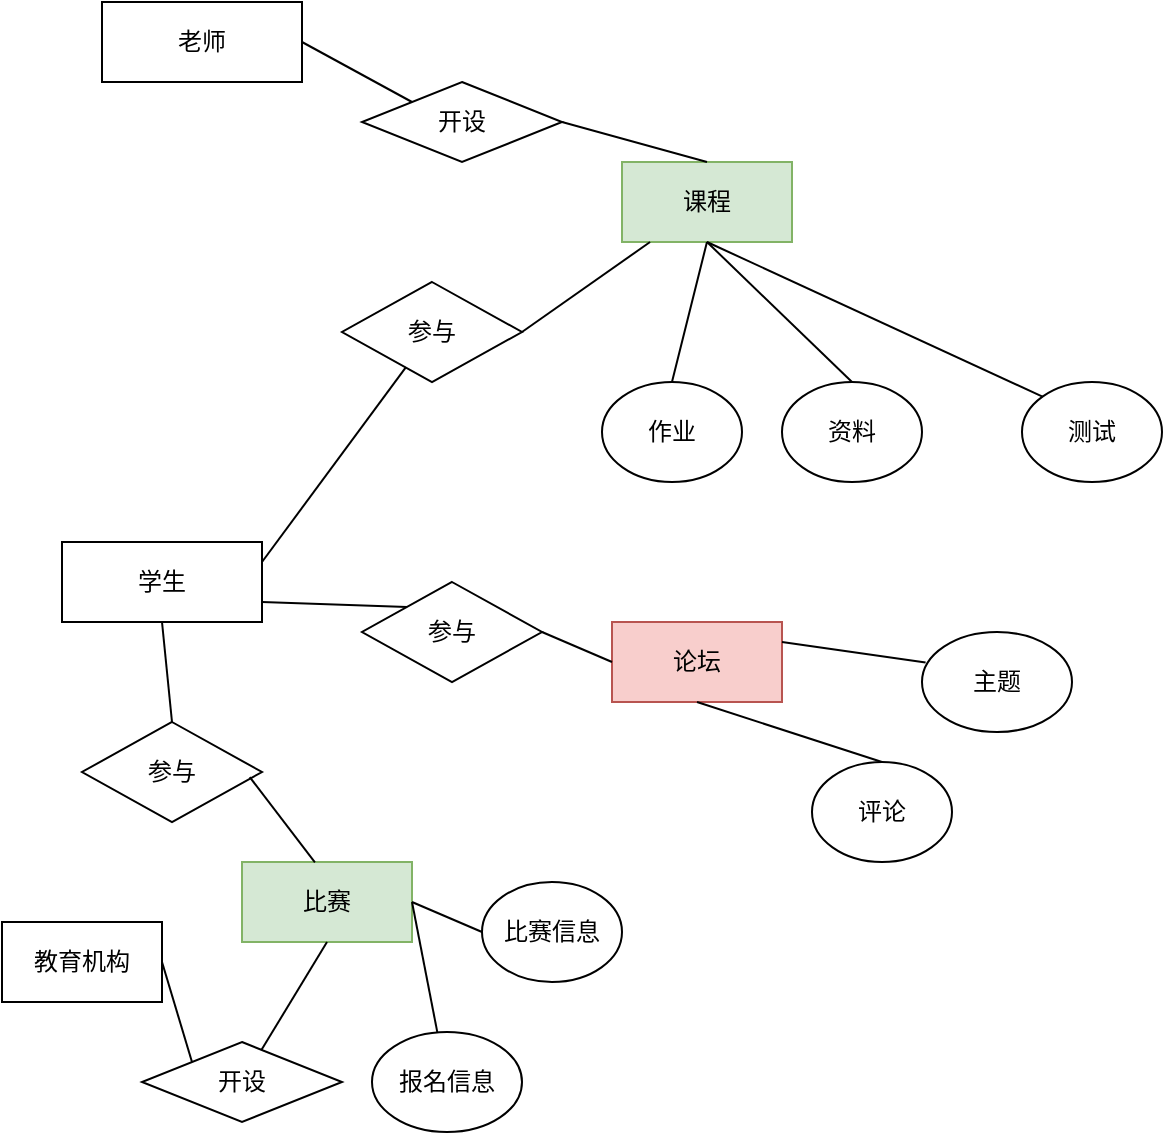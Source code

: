 <mxfile version="23.1.5" type="device">
  <diagram id="R2lEEEUBdFMjLlhIrx00" name="Page-1">
    <mxGraphModel dx="1104" dy="606" grid="1" gridSize="10" guides="1" tooltips="1" connect="1" arrows="1" fold="1" page="1" pageScale="1" pageWidth="850" pageHeight="1100" math="0" shadow="0" extFonts="Permanent Marker^https://fonts.googleapis.com/css?family=Permanent+Marker">
      <root>
        <mxCell id="0" />
        <mxCell id="1" parent="0" />
        <mxCell id="cAD1iMnfDI7gV6fziXgr-1" value="老师" style="rounded=0;whiteSpace=wrap;html=1;" vertex="1" parent="1">
          <mxGeometry x="70" y="250" width="100" height="40" as="geometry" />
        </mxCell>
        <mxCell id="cAD1iMnfDI7gV6fziXgr-3" value="学生" style="rounded=0;whiteSpace=wrap;html=1;" vertex="1" parent="1">
          <mxGeometry x="50" y="520" width="100" height="40" as="geometry" />
        </mxCell>
        <mxCell id="cAD1iMnfDI7gV6fziXgr-4" value="开设" style="rhombus;whiteSpace=wrap;html=1;" vertex="1" parent="1">
          <mxGeometry x="200" y="290" width="100" height="40" as="geometry" />
        </mxCell>
        <mxCell id="cAD1iMnfDI7gV6fziXgr-8" value="" style="endArrow=none;html=1;rounded=0;entryX=0;entryY=0;entryDx=0;entryDy=0;" edge="1" parent="1" target="cAD1iMnfDI7gV6fziXgr-4">
          <mxGeometry width="50" height="50" relative="1" as="geometry">
            <mxPoint x="170" y="270" as="sourcePoint" />
            <mxPoint x="220" y="220" as="targetPoint" />
          </mxGeometry>
        </mxCell>
        <mxCell id="cAD1iMnfDI7gV6fziXgr-10" value="课程" style="rounded=0;whiteSpace=wrap;html=1;fillColor=#d5e8d4;strokeColor=#82b366;" vertex="1" parent="1">
          <mxGeometry x="330" y="330" width="85" height="40" as="geometry" />
        </mxCell>
        <mxCell id="cAD1iMnfDI7gV6fziXgr-12" value="" style="endArrow=none;html=1;rounded=0;entryX=0.5;entryY=0;entryDx=0;entryDy=0;" edge="1" parent="1" target="cAD1iMnfDI7gV6fziXgr-10">
          <mxGeometry width="50" height="50" relative="1" as="geometry">
            <mxPoint x="300" y="310" as="sourcePoint" />
            <mxPoint x="350" y="260" as="targetPoint" />
          </mxGeometry>
        </mxCell>
        <mxCell id="cAD1iMnfDI7gV6fziXgr-13" value="参与" style="rhombus;whiteSpace=wrap;html=1;" vertex="1" parent="1">
          <mxGeometry x="190" y="390" width="90" height="50" as="geometry" />
        </mxCell>
        <mxCell id="cAD1iMnfDI7gV6fziXgr-14" value="" style="endArrow=none;html=1;rounded=0;exitX=1;exitY=0.25;exitDx=0;exitDy=0;" edge="1" parent="1" source="cAD1iMnfDI7gV6fziXgr-3" target="cAD1iMnfDI7gV6fziXgr-13">
          <mxGeometry width="50" height="50" relative="1" as="geometry">
            <mxPoint x="150" y="430" as="sourcePoint" />
            <mxPoint x="200" y="380" as="targetPoint" />
          </mxGeometry>
        </mxCell>
        <mxCell id="cAD1iMnfDI7gV6fziXgr-16" value="" style="endArrow=none;html=1;rounded=0;exitX=1;exitY=0.5;exitDx=0;exitDy=0;" edge="1" parent="1" source="cAD1iMnfDI7gV6fziXgr-13" target="cAD1iMnfDI7gV6fziXgr-10">
          <mxGeometry width="50" height="50" relative="1" as="geometry">
            <mxPoint x="280" y="440" as="sourcePoint" />
            <mxPoint x="330" y="390" as="targetPoint" />
          </mxGeometry>
        </mxCell>
        <mxCell id="cAD1iMnfDI7gV6fziXgr-18" value="作业" style="ellipse;whiteSpace=wrap;html=1;" vertex="1" parent="1">
          <mxGeometry x="320" y="440" width="70" height="50" as="geometry" />
        </mxCell>
        <mxCell id="cAD1iMnfDI7gV6fziXgr-19" value="测试" style="ellipse;whiteSpace=wrap;html=1;" vertex="1" parent="1">
          <mxGeometry x="530" y="440" width="70" height="50" as="geometry" />
        </mxCell>
        <mxCell id="cAD1iMnfDI7gV6fziXgr-21" value="资料" style="ellipse;whiteSpace=wrap;html=1;" vertex="1" parent="1">
          <mxGeometry x="410" y="440" width="70" height="50" as="geometry" />
        </mxCell>
        <mxCell id="cAD1iMnfDI7gV6fziXgr-24" value="" style="endArrow=none;html=1;rounded=0;exitX=0.5;exitY=0;exitDx=0;exitDy=0;entryX=0.5;entryY=1;entryDx=0;entryDy=0;" edge="1" parent="1" source="cAD1iMnfDI7gV6fziXgr-21" target="cAD1iMnfDI7gV6fziXgr-10">
          <mxGeometry width="50" height="50" relative="1" as="geometry">
            <mxPoint x="510" y="420" as="sourcePoint" />
            <mxPoint x="560" y="370" as="targetPoint" />
          </mxGeometry>
        </mxCell>
        <mxCell id="cAD1iMnfDI7gV6fziXgr-25" value="" style="endArrow=none;html=1;rounded=0;exitX=0.5;exitY=0;exitDx=0;exitDy=0;entryX=0.5;entryY=1;entryDx=0;entryDy=0;" edge="1" parent="1" source="cAD1iMnfDI7gV6fziXgr-18" target="cAD1iMnfDI7gV6fziXgr-10">
          <mxGeometry width="50" height="50" relative="1" as="geometry">
            <mxPoint x="510" y="420" as="sourcePoint" />
            <mxPoint x="560" y="370" as="targetPoint" />
          </mxGeometry>
        </mxCell>
        <mxCell id="cAD1iMnfDI7gV6fziXgr-28" value="" style="endArrow=none;html=1;rounded=0;entryX=0.5;entryY=1;entryDx=0;entryDy=0;exitX=0;exitY=0;exitDx=0;exitDy=0;" edge="1" parent="1" source="cAD1iMnfDI7gV6fziXgr-19" target="cAD1iMnfDI7gV6fziXgr-10">
          <mxGeometry width="50" height="50" relative="1" as="geometry">
            <mxPoint x="500" y="420" as="sourcePoint" />
            <mxPoint x="550" y="370" as="targetPoint" />
          </mxGeometry>
        </mxCell>
        <mxCell id="cAD1iMnfDI7gV6fziXgr-29" value="教育机构" style="rounded=0;whiteSpace=wrap;html=1;" vertex="1" parent="1">
          <mxGeometry x="20" y="710" width="80" height="40" as="geometry" />
        </mxCell>
        <mxCell id="cAD1iMnfDI7gV6fziXgr-30" value="开设" style="rhombus;whiteSpace=wrap;html=1;" vertex="1" parent="1">
          <mxGeometry x="90" y="770" width="100" height="40" as="geometry" />
        </mxCell>
        <mxCell id="cAD1iMnfDI7gV6fziXgr-31" value="比赛" style="rounded=0;whiteSpace=wrap;html=1;fillColor=#d5e8d4;strokeColor=#82b366;" vertex="1" parent="1">
          <mxGeometry x="140" y="680" width="85" height="40" as="geometry" />
        </mxCell>
        <mxCell id="cAD1iMnfDI7gV6fziXgr-36" value="参与" style="rhombus;whiteSpace=wrap;html=1;" vertex="1" parent="1">
          <mxGeometry x="60" y="610" width="90" height="50" as="geometry" />
        </mxCell>
        <mxCell id="cAD1iMnfDI7gV6fziXgr-37" value="" style="endArrow=none;html=1;rounded=0;exitX=0.5;exitY=0;exitDx=0;exitDy=0;entryX=0.5;entryY=1;entryDx=0;entryDy=0;" edge="1" parent="1" source="cAD1iMnfDI7gV6fziXgr-36" target="cAD1iMnfDI7gV6fziXgr-3">
          <mxGeometry width="50" height="50" relative="1" as="geometry">
            <mxPoint x="50" y="600" as="sourcePoint" />
            <mxPoint x="100" y="550" as="targetPoint" />
          </mxGeometry>
        </mxCell>
        <mxCell id="cAD1iMnfDI7gV6fziXgr-38" value="" style="endArrow=none;html=1;rounded=0;exitX=0.932;exitY=0.551;exitDx=0;exitDy=0;exitPerimeter=0;entryX=0.429;entryY=0.005;entryDx=0;entryDy=0;entryPerimeter=0;" edge="1" parent="1" source="cAD1iMnfDI7gV6fziXgr-36" target="cAD1iMnfDI7gV6fziXgr-31">
          <mxGeometry width="50" height="50" relative="1" as="geometry">
            <mxPoint x="230" y="600" as="sourcePoint" />
            <mxPoint x="280" y="550" as="targetPoint" />
          </mxGeometry>
        </mxCell>
        <mxCell id="cAD1iMnfDI7gV6fziXgr-39" value="" style="endArrow=none;html=1;rounded=0;entryX=0;entryY=0;entryDx=0;entryDy=0;exitX=1;exitY=0.5;exitDx=0;exitDy=0;" edge="1" parent="1" source="cAD1iMnfDI7gV6fziXgr-29" target="cAD1iMnfDI7gV6fziXgr-30">
          <mxGeometry width="50" height="50" relative="1" as="geometry">
            <mxPoint x="80" y="690" as="sourcePoint" />
            <mxPoint x="130" y="640" as="targetPoint" />
          </mxGeometry>
        </mxCell>
        <mxCell id="cAD1iMnfDI7gV6fziXgr-41" value="" style="endArrow=none;html=1;rounded=0;entryX=0.5;entryY=1;entryDx=0;entryDy=0;" edge="1" parent="1" source="cAD1iMnfDI7gV6fziXgr-30" target="cAD1iMnfDI7gV6fziXgr-31">
          <mxGeometry width="50" height="50" relative="1" as="geometry">
            <mxPoint x="250" y="720" as="sourcePoint" />
            <mxPoint x="300" y="670" as="targetPoint" />
          </mxGeometry>
        </mxCell>
        <mxCell id="cAD1iMnfDI7gV6fziXgr-43" value="比赛信息" style="ellipse;whiteSpace=wrap;html=1;" vertex="1" parent="1">
          <mxGeometry x="260" y="690" width="70" height="50" as="geometry" />
        </mxCell>
        <mxCell id="cAD1iMnfDI7gV6fziXgr-44" value="报名信息" style="ellipse;whiteSpace=wrap;html=1;" vertex="1" parent="1">
          <mxGeometry x="205" y="765" width="75" height="50" as="geometry" />
        </mxCell>
        <mxCell id="cAD1iMnfDI7gV6fziXgr-45" value="" style="endArrow=none;html=1;rounded=0;exitX=1;exitY=0.5;exitDx=0;exitDy=0;entryX=0;entryY=0.5;entryDx=0;entryDy=0;" edge="1" parent="1" source="cAD1iMnfDI7gV6fziXgr-31" target="cAD1iMnfDI7gV6fziXgr-43">
          <mxGeometry width="50" height="50" relative="1" as="geometry">
            <mxPoint x="360" y="670" as="sourcePoint" />
            <mxPoint x="410" y="620" as="targetPoint" />
          </mxGeometry>
        </mxCell>
        <mxCell id="cAD1iMnfDI7gV6fziXgr-47" value="" style="endArrow=none;html=1;rounded=0;entryX=1;entryY=0.5;entryDx=0;entryDy=0;" edge="1" parent="1" source="cAD1iMnfDI7gV6fziXgr-44" target="cAD1iMnfDI7gV6fziXgr-31">
          <mxGeometry width="50" height="50" relative="1" as="geometry">
            <mxPoint x="310" y="710" as="sourcePoint" />
            <mxPoint x="370" y="660" as="targetPoint" />
          </mxGeometry>
        </mxCell>
        <mxCell id="cAD1iMnfDI7gV6fziXgr-48" value="参与" style="rhombus;whiteSpace=wrap;html=1;" vertex="1" parent="1">
          <mxGeometry x="200" y="540" width="90" height="50" as="geometry" />
        </mxCell>
        <mxCell id="cAD1iMnfDI7gV6fziXgr-49" value="" style="endArrow=none;html=1;rounded=0;entryX=0;entryY=0;entryDx=0;entryDy=0;exitX=1;exitY=0.75;exitDx=0;exitDy=0;" edge="1" parent="1" source="cAD1iMnfDI7gV6fziXgr-3" target="cAD1iMnfDI7gV6fziXgr-48">
          <mxGeometry width="50" height="50" relative="1" as="geometry">
            <mxPoint x="150" y="540" as="sourcePoint" />
            <mxPoint x="200" y="490" as="targetPoint" />
          </mxGeometry>
        </mxCell>
        <mxCell id="cAD1iMnfDI7gV6fziXgr-51" value="论坛" style="rounded=0;whiteSpace=wrap;html=1;fillColor=#f8cecc;strokeColor=#b85450;" vertex="1" parent="1">
          <mxGeometry x="325" y="560" width="85" height="40" as="geometry" />
        </mxCell>
        <mxCell id="cAD1iMnfDI7gV6fziXgr-53" value="评论" style="ellipse;whiteSpace=wrap;html=1;" vertex="1" parent="1">
          <mxGeometry x="425" y="630" width="70" height="50" as="geometry" />
        </mxCell>
        <mxCell id="cAD1iMnfDI7gV6fziXgr-54" value="主题" style="ellipse;whiteSpace=wrap;html=1;" vertex="1" parent="1">
          <mxGeometry x="480" y="565" width="75" height="50" as="geometry" />
        </mxCell>
        <mxCell id="cAD1iMnfDI7gV6fziXgr-55" value="" style="endArrow=none;html=1;rounded=0;entryX=0;entryY=0.5;entryDx=0;entryDy=0;exitX=1;exitY=0.5;exitDx=0;exitDy=0;" edge="1" parent="1" source="cAD1iMnfDI7gV6fziXgr-48" target="cAD1iMnfDI7gV6fziXgr-51">
          <mxGeometry width="50" height="50" relative="1" as="geometry">
            <mxPoint x="260" y="580" as="sourcePoint" />
            <mxPoint x="310" y="530" as="targetPoint" />
          </mxGeometry>
        </mxCell>
        <mxCell id="cAD1iMnfDI7gV6fziXgr-56" value="" style="endArrow=none;html=1;rounded=0;entryX=0.024;entryY=0.304;entryDx=0;entryDy=0;entryPerimeter=0;exitX=1;exitY=0.25;exitDx=0;exitDy=0;" edge="1" parent="1" source="cAD1iMnfDI7gV6fziXgr-51" target="cAD1iMnfDI7gV6fziXgr-54">
          <mxGeometry width="50" height="50" relative="1" as="geometry">
            <mxPoint x="420" y="570" as="sourcePoint" />
            <mxPoint x="460" y="520" as="targetPoint" />
          </mxGeometry>
        </mxCell>
        <mxCell id="cAD1iMnfDI7gV6fziXgr-57" value="" style="endArrow=none;html=1;rounded=0;exitX=0.5;exitY=0;exitDx=0;exitDy=0;entryX=0.5;entryY=1;entryDx=0;entryDy=0;" edge="1" parent="1" source="cAD1iMnfDI7gV6fziXgr-53" target="cAD1iMnfDI7gV6fziXgr-51">
          <mxGeometry width="50" height="50" relative="1" as="geometry">
            <mxPoint x="330" y="630" as="sourcePoint" />
            <mxPoint x="380" y="580" as="targetPoint" />
          </mxGeometry>
        </mxCell>
      </root>
    </mxGraphModel>
  </diagram>
</mxfile>
